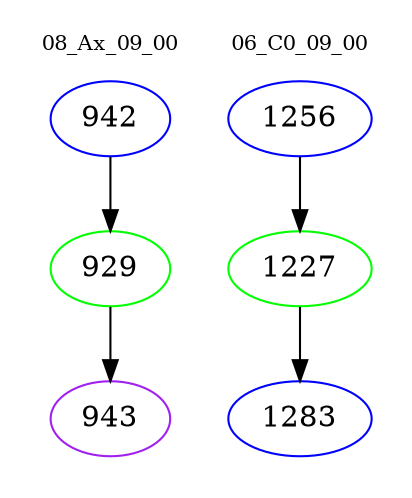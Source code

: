 digraph{
subgraph cluster_0 {
color = white
label = "08_Ax_09_00";
fontsize=10;
T0_942 [label="942", color="blue"]
T0_942 -> T0_929 [color="black"]
T0_929 [label="929", color="green"]
T0_929 -> T0_943 [color="black"]
T0_943 [label="943", color="purple"]
}
subgraph cluster_1 {
color = white
label = "06_C0_09_00";
fontsize=10;
T1_1256 [label="1256", color="blue"]
T1_1256 -> T1_1227 [color="black"]
T1_1227 [label="1227", color="green"]
T1_1227 -> T1_1283 [color="black"]
T1_1283 [label="1283", color="blue"]
}
}
